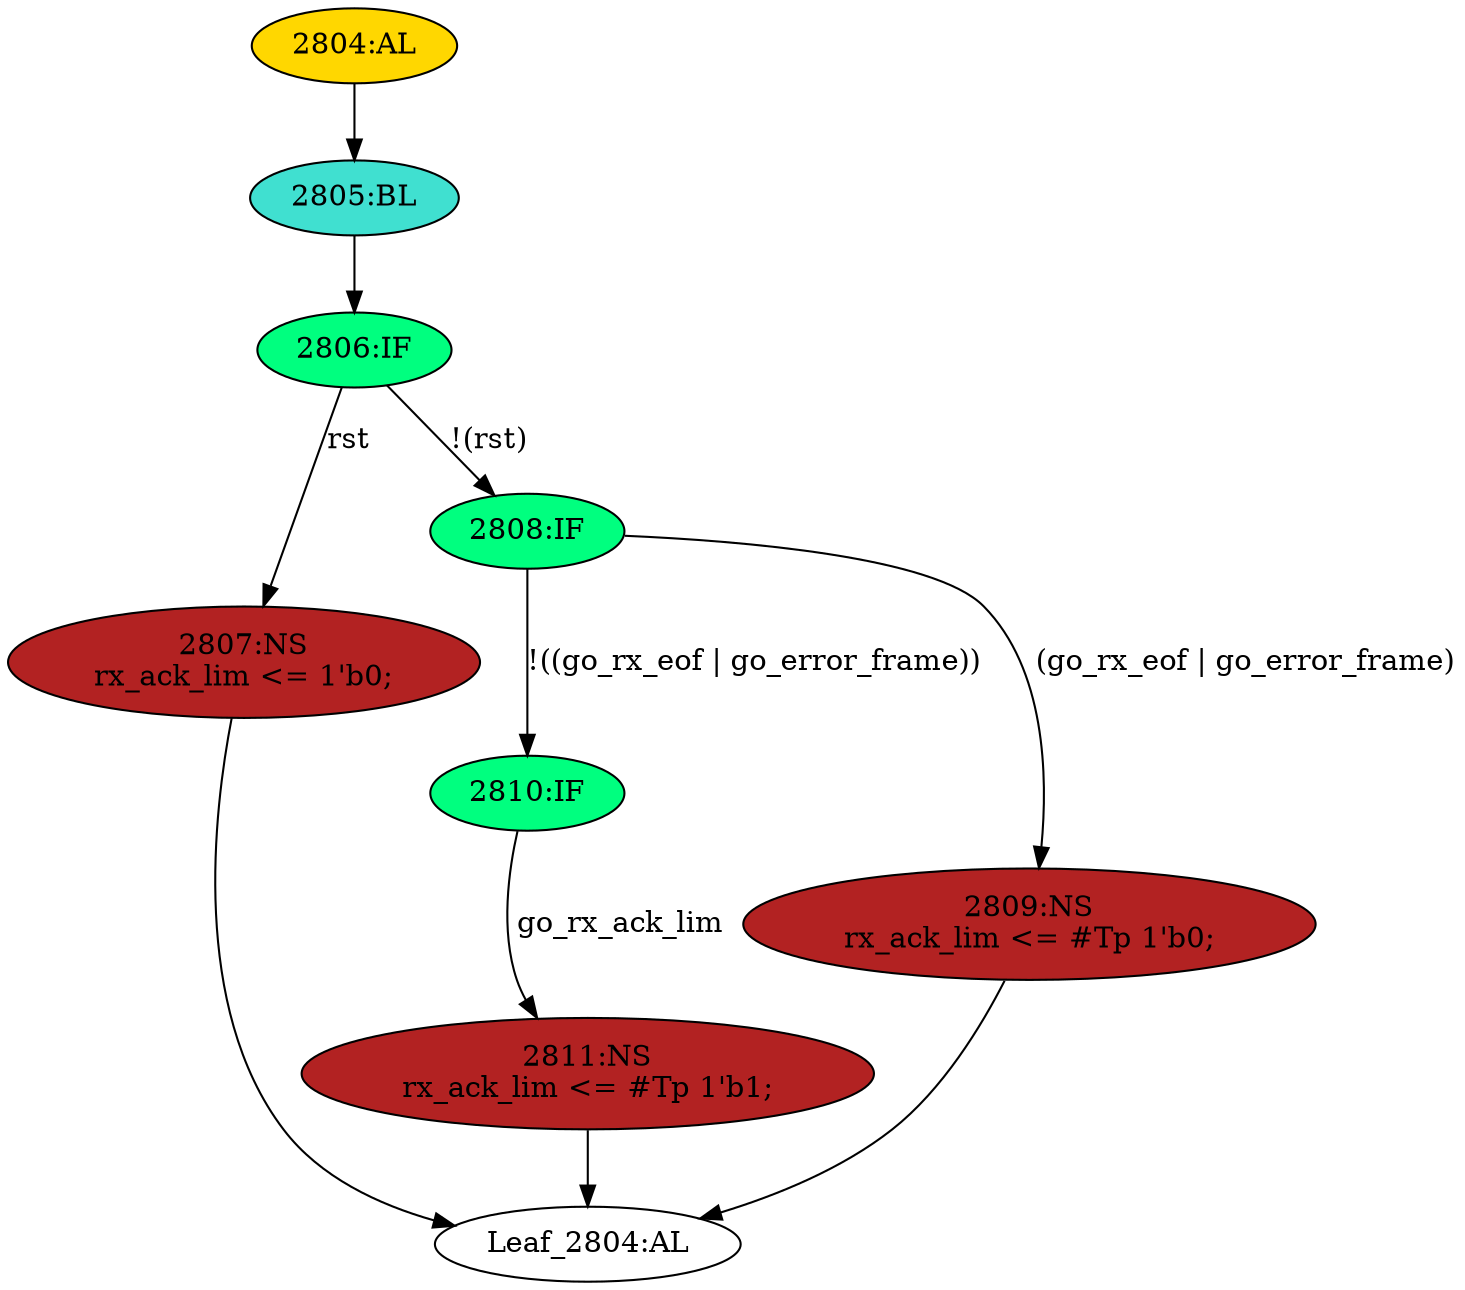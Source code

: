 strict digraph "" {
	node [label="\N"];
	"2805:BL"	 [ast="<pyverilog.vparser.ast.Block object at 0x7f44f6933b90>",
		fillcolor=turquoise,
		label="2805:BL",
		statements="[]",
		style=filled,
		typ=Block];
	"2806:IF"	 [ast="<pyverilog.vparser.ast.IfStatement object at 0x7f44f6933bd0>",
		fillcolor=springgreen,
		label="2806:IF",
		statements="[]",
		style=filled,
		typ=IfStatement];
	"2805:BL" -> "2806:IF"	 [cond="[]",
		lineno=None];
	"2807:NS"	 [ast="<pyverilog.vparser.ast.NonblockingSubstitution object at 0x7f44f69201d0>",
		fillcolor=firebrick,
		label="2807:NS
rx_ack_lim <= 1'b0;",
		statements="[<pyverilog.vparser.ast.NonblockingSubstitution object at 0x7f44f69201d0>]",
		style=filled,
		typ=NonblockingSubstitution];
	"Leaf_2804:AL"	 [def_var="['rx_ack_lim']",
		label="Leaf_2804:AL"];
	"2807:NS" -> "Leaf_2804:AL"	 [cond="[]",
		lineno=None];
	"2808:IF"	 [ast="<pyverilog.vparser.ast.IfStatement object at 0x7f44f6933c10>",
		fillcolor=springgreen,
		label="2808:IF",
		statements="[]",
		style=filled,
		typ=IfStatement];
	"2810:IF"	 [ast="<pyverilog.vparser.ast.IfStatement object at 0x7f44f6933c50>",
		fillcolor=springgreen,
		label="2810:IF",
		statements="[]",
		style=filled,
		typ=IfStatement];
	"2808:IF" -> "2810:IF"	 [cond="['go_rx_eof', 'go_error_frame']",
		label="!((go_rx_eof | go_error_frame))",
		lineno=2808];
	"2809:NS"	 [ast="<pyverilog.vparser.ast.NonblockingSubstitution object at 0x7f44f6933ed0>",
		fillcolor=firebrick,
		label="2809:NS
rx_ack_lim <= #Tp 1'b0;",
		statements="[<pyverilog.vparser.ast.NonblockingSubstitution object at 0x7f44f6933ed0>]",
		style=filled,
		typ=NonblockingSubstitution];
	"2808:IF" -> "2809:NS"	 [cond="['go_rx_eof', 'go_error_frame']",
		label="(go_rx_eof | go_error_frame)",
		lineno=2808];
	"2811:NS"	 [ast="<pyverilog.vparser.ast.NonblockingSubstitution object at 0x7f44f6933c90>",
		fillcolor=firebrick,
		label="2811:NS
rx_ack_lim <= #Tp 1'b1;",
		statements="[<pyverilog.vparser.ast.NonblockingSubstitution object at 0x7f44f6933c90>]",
		style=filled,
		typ=NonblockingSubstitution];
	"2810:IF" -> "2811:NS"	 [cond="['go_rx_ack_lim']",
		label=go_rx_ack_lim,
		lineno=2810];
	"2806:IF" -> "2807:NS"	 [cond="['rst']",
		label=rst,
		lineno=2806];
	"2806:IF" -> "2808:IF"	 [cond="['rst']",
		label="!(rst)",
		lineno=2806];
	"2809:NS" -> "Leaf_2804:AL"	 [cond="[]",
		lineno=None];
	"2811:NS" -> "Leaf_2804:AL"	 [cond="[]",
		lineno=None];
	"2804:AL"	 [ast="<pyverilog.vparser.ast.Always object at 0x7f44f6920350>",
		clk_sens=True,
		fillcolor=gold,
		label="2804:AL",
		sens="['clk', 'rst']",
		statements="[]",
		style=filled,
		typ=Always,
		use_var="['rst', 'go_rx_eof', 'go_error_frame', 'go_rx_ack_lim']"];
	"2804:AL" -> "2805:BL"	 [cond="[]",
		lineno=None];
}
